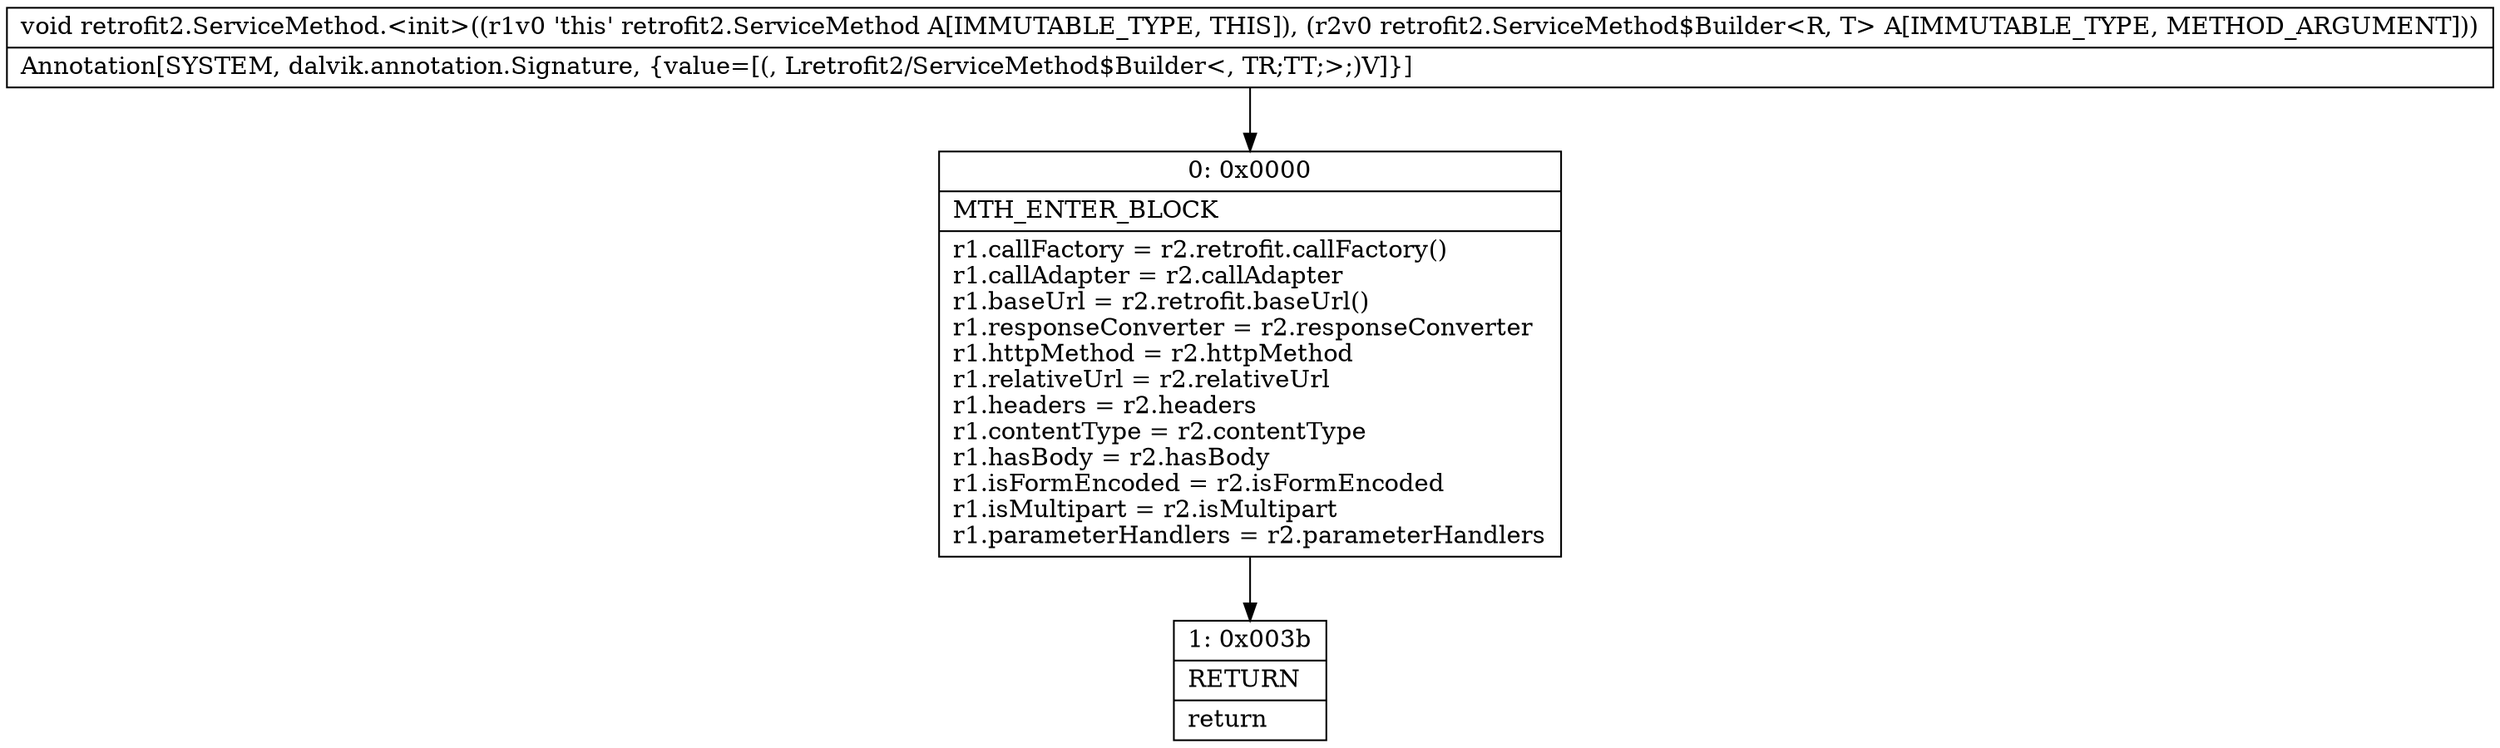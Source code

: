 digraph "CFG forretrofit2.ServiceMethod.\<init\>(Lretrofit2\/ServiceMethod$Builder;)V" {
Node_0 [shape=record,label="{0\:\ 0x0000|MTH_ENTER_BLOCK\l|r1.callFactory = r2.retrofit.callFactory()\lr1.callAdapter = r2.callAdapter\lr1.baseUrl = r2.retrofit.baseUrl()\lr1.responseConverter = r2.responseConverter\lr1.httpMethod = r2.httpMethod\lr1.relativeUrl = r2.relativeUrl\lr1.headers = r2.headers\lr1.contentType = r2.contentType\lr1.hasBody = r2.hasBody\lr1.isFormEncoded = r2.isFormEncoded\lr1.isMultipart = r2.isMultipart\lr1.parameterHandlers = r2.parameterHandlers\l}"];
Node_1 [shape=record,label="{1\:\ 0x003b|RETURN\l|return\l}"];
MethodNode[shape=record,label="{void retrofit2.ServiceMethod.\<init\>((r1v0 'this' retrofit2.ServiceMethod A[IMMUTABLE_TYPE, THIS]), (r2v0 retrofit2.ServiceMethod$Builder\<R, T\> A[IMMUTABLE_TYPE, METHOD_ARGUMENT]))  | Annotation[SYSTEM, dalvik.annotation.Signature, \{value=[(, Lretrofit2\/ServiceMethod$Builder\<, TR;TT;\>;)V]\}]\l}"];
MethodNode -> Node_0;
Node_0 -> Node_1;
}

